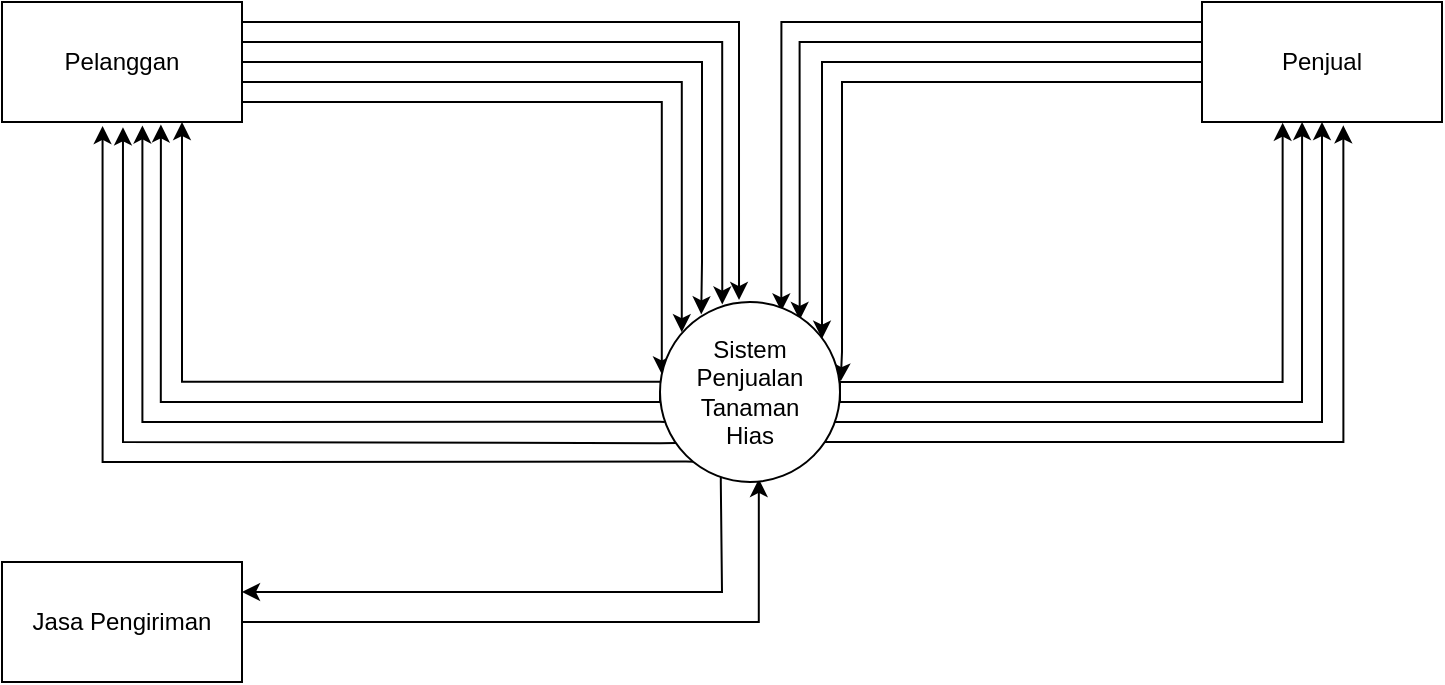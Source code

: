 <mxfile version="27.0.1">
  <diagram name="Page-1" id="YaAHhkxjsvG5TJ8yAYWc">
    <mxGraphModel dx="826" dy="297" grid="1" gridSize="10" guides="1" tooltips="1" connect="1" arrows="1" fold="1" page="1" pageScale="1" pageWidth="827" pageHeight="1169" math="0" shadow="0">
      <root>
        <mxCell id="0" />
        <mxCell id="1" parent="0" />
        <mxCell id="dsll3exdrMXARBM9Wsw4-6" style="edgeStyle=orthogonalEdgeStyle;rounded=0;orthogonalLoop=1;jettySize=auto;html=1;exitX=1;exitY=0.5;exitDx=0;exitDy=0;entryX=0.121;entryY=0.168;entryDx=0;entryDy=0;entryPerimeter=0;" edge="1" parent="1" source="dsll3exdrMXARBM9Wsw4-1" target="dsll3exdrMXARBM9Wsw4-4">
          <mxGeometry relative="1" as="geometry">
            <mxPoint x="380" y="349.857" as="targetPoint" />
            <Array as="points">
              <mxPoint x="160" y="360" />
              <mxPoint x="380" y="360" />
            </Array>
          </mxGeometry>
        </mxCell>
        <mxCell id="dsll3exdrMXARBM9Wsw4-7" style="edgeStyle=orthogonalEdgeStyle;rounded=0;orthogonalLoop=1;jettySize=auto;html=1;exitX=1;exitY=0.5;exitDx=0;exitDy=0;entryX=0.229;entryY=0.069;entryDx=0;entryDy=0;entryPerimeter=0;" edge="1" parent="1" source="dsll3exdrMXARBM9Wsw4-1" target="dsll3exdrMXARBM9Wsw4-4">
          <mxGeometry relative="1" as="geometry">
            <mxPoint x="390" y="350.2" as="targetPoint" />
            <Array as="points">
              <mxPoint x="390" y="350" />
              <mxPoint x="390" y="450" />
              <mxPoint x="390" y="450" />
            </Array>
          </mxGeometry>
        </mxCell>
        <mxCell id="dsll3exdrMXARBM9Wsw4-8" style="edgeStyle=orthogonalEdgeStyle;rounded=0;orthogonalLoop=1;jettySize=auto;html=1;exitX=1;exitY=0.25;exitDx=0;exitDy=0;entryX=0.346;entryY=0.014;entryDx=0;entryDy=0;entryPerimeter=0;" edge="1" parent="1" source="dsll3exdrMXARBM9Wsw4-1" target="dsll3exdrMXARBM9Wsw4-4">
          <mxGeometry relative="1" as="geometry">
            <mxPoint x="400" y="335.111" as="targetPoint" />
            <Array as="points">
              <mxPoint x="160" y="340" />
              <mxPoint x="400" y="340" />
            </Array>
          </mxGeometry>
        </mxCell>
        <mxCell id="dsll3exdrMXARBM9Wsw4-9" style="edgeStyle=orthogonalEdgeStyle;rounded=0;orthogonalLoop=1;jettySize=auto;html=1;exitX=1;exitY=0.75;exitDx=0;exitDy=0;entryX=0.01;entryY=0.402;entryDx=0;entryDy=0;entryPerimeter=0;" edge="1" parent="1" source="dsll3exdrMXARBM9Wsw4-1" target="dsll3exdrMXARBM9Wsw4-4">
          <mxGeometry relative="1" as="geometry">
            <mxPoint x="340" y="470" as="targetPoint" />
            <Array as="points">
              <mxPoint x="160" y="370" />
              <mxPoint x="370" y="370" />
            </Array>
          </mxGeometry>
        </mxCell>
        <mxCell id="dsll3exdrMXARBM9Wsw4-10" style="edgeStyle=orthogonalEdgeStyle;rounded=0;orthogonalLoop=1;jettySize=auto;html=1;exitX=1;exitY=0.25;exitDx=0;exitDy=0;entryX=0.439;entryY=-0.011;entryDx=0;entryDy=0;entryPerimeter=0;" edge="1" parent="1" source="dsll3exdrMXARBM9Wsw4-1" target="dsll3exdrMXARBM9Wsw4-4">
          <mxGeometry relative="1" as="geometry">
            <mxPoint x="410" y="335.111" as="targetPoint" />
            <Array as="points">
              <mxPoint x="160" y="330" />
              <mxPoint x="409" y="330" />
            </Array>
          </mxGeometry>
        </mxCell>
        <mxCell id="dsll3exdrMXARBM9Wsw4-1" value="Pelanggan" style="rounded=0;whiteSpace=wrap;html=1;" vertex="1" parent="1">
          <mxGeometry x="40" y="320" width="120" height="60" as="geometry" />
        </mxCell>
        <mxCell id="dsll3exdrMXARBM9Wsw4-24" style="edgeStyle=orthogonalEdgeStyle;rounded=0;orthogonalLoop=1;jettySize=auto;html=1;exitX=1;exitY=0.5;exitDx=0;exitDy=0;entryX=0.549;entryY=0.983;entryDx=0;entryDy=0;entryPerimeter=0;" edge="1" parent="1" source="dsll3exdrMXARBM9Wsw4-2" target="dsll3exdrMXARBM9Wsw4-4">
          <mxGeometry relative="1" as="geometry">
            <mxPoint x="420" y="629.857" as="targetPoint" />
          </mxGeometry>
        </mxCell>
        <mxCell id="dsll3exdrMXARBM9Wsw4-2" value="Jasa Pengiriman" style="rounded=0;whiteSpace=wrap;html=1;" vertex="1" parent="1">
          <mxGeometry x="40" y="600" width="120" height="60" as="geometry" />
        </mxCell>
        <mxCell id="dsll3exdrMXARBM9Wsw4-16" style="edgeStyle=orthogonalEdgeStyle;rounded=0;orthogonalLoop=1;jettySize=auto;html=1;exitX=0;exitY=0.5;exitDx=0;exitDy=0;entryX=0.776;entryY=0.1;entryDx=0;entryDy=0;entryPerimeter=0;" edge="1" parent="1" source="dsll3exdrMXARBM9Wsw4-3" target="dsll3exdrMXARBM9Wsw4-4">
          <mxGeometry relative="1" as="geometry">
            <mxPoint x="440" y="350.2" as="targetPoint" />
            <Array as="points">
              <mxPoint x="640" y="340" />
              <mxPoint x="439" y="340" />
            </Array>
          </mxGeometry>
        </mxCell>
        <mxCell id="dsll3exdrMXARBM9Wsw4-17" style="edgeStyle=orthogonalEdgeStyle;rounded=0;orthogonalLoop=1;jettySize=auto;html=1;exitX=0;exitY=0.75;exitDx=0;exitDy=0;entryX=0.9;entryY=0.204;entryDx=0;entryDy=0;entryPerimeter=0;" edge="1" parent="1" source="dsll3exdrMXARBM9Wsw4-3" target="dsll3exdrMXARBM9Wsw4-4">
          <mxGeometry relative="1" as="geometry">
            <mxPoint x="450" y="365.111" as="targetPoint" />
            <Array as="points">
              <mxPoint x="640" y="350" />
              <mxPoint x="450" y="350" />
            </Array>
          </mxGeometry>
        </mxCell>
        <mxCell id="dsll3exdrMXARBM9Wsw4-18" style="edgeStyle=orthogonalEdgeStyle;rounded=0;orthogonalLoop=1;jettySize=auto;html=1;exitX=0;exitY=0.75;exitDx=0;exitDy=0;entryX=1.004;entryY=0.44;entryDx=0;entryDy=0;entryPerimeter=0;" edge="1" parent="1" source="dsll3exdrMXARBM9Wsw4-3" target="dsll3exdrMXARBM9Wsw4-4">
          <mxGeometry relative="1" as="geometry">
            <mxPoint x="460" y="365.111" as="targetPoint" />
            <Array as="points">
              <mxPoint x="640" y="360" />
              <mxPoint x="460" y="360" />
              <mxPoint x="460" y="495" />
              <mxPoint x="459" y="495" />
            </Array>
          </mxGeometry>
        </mxCell>
        <mxCell id="dsll3exdrMXARBM9Wsw4-19" style="edgeStyle=orthogonalEdgeStyle;rounded=0;orthogonalLoop=1;jettySize=auto;html=1;exitX=0;exitY=0.25;exitDx=0;exitDy=0;entryX=0.674;entryY=0.052;entryDx=0;entryDy=0;entryPerimeter=0;" edge="1" parent="1" source="dsll3exdrMXARBM9Wsw4-3" target="dsll3exdrMXARBM9Wsw4-4">
          <mxGeometry relative="1" as="geometry">
            <mxPoint x="430" y="335" as="targetPoint" />
            <Array as="points">
              <mxPoint x="640" y="330" />
              <mxPoint x="430" y="330" />
            </Array>
          </mxGeometry>
        </mxCell>
        <mxCell id="dsll3exdrMXARBM9Wsw4-3" value="Penjual" style="rounded=0;whiteSpace=wrap;html=1;" vertex="1" parent="1">
          <mxGeometry x="640" y="320" width="120" height="60" as="geometry" />
        </mxCell>
        <mxCell id="dsll3exdrMXARBM9Wsw4-11" style="edgeStyle=orthogonalEdgeStyle;rounded=0;orthogonalLoop=1;jettySize=auto;html=1;exitX=0.004;exitY=0.443;exitDx=0;exitDy=0;entryX=0.75;entryY=1;entryDx=0;entryDy=0;exitPerimeter=0;" edge="1" parent="1" source="dsll3exdrMXARBM9Wsw4-4" target="dsll3exdrMXARBM9Wsw4-1">
          <mxGeometry relative="1" as="geometry">
            <mxPoint x="130" y="515.111" as="targetPoint" />
            <Array as="points">
              <mxPoint x="130" y="510" />
            </Array>
          </mxGeometry>
        </mxCell>
        <mxCell id="dsll3exdrMXARBM9Wsw4-12" style="edgeStyle=orthogonalEdgeStyle;rounded=0;orthogonalLoop=1;jettySize=auto;html=1;exitX=0;exitY=0.5;exitDx=0;exitDy=0;entryX=0.662;entryY=1.02;entryDx=0;entryDy=0;entryPerimeter=0;" edge="1" parent="1" source="dsll3exdrMXARBM9Wsw4-4" target="dsll3exdrMXARBM9Wsw4-1">
          <mxGeometry relative="1" as="geometry">
            <mxPoint x="120" y="514.904" as="targetPoint" />
            <Array as="points">
              <mxPoint x="369" y="520" />
              <mxPoint x="119" y="520" />
            </Array>
          </mxGeometry>
        </mxCell>
        <mxCell id="dsll3exdrMXARBM9Wsw4-13" style="edgeStyle=orthogonalEdgeStyle;rounded=0;orthogonalLoop=1;jettySize=auto;html=1;exitX=0.027;exitY=0.666;exitDx=0;exitDy=0;entryX=0.585;entryY=1.029;entryDx=0;entryDy=0;entryPerimeter=0;exitPerimeter=0;" edge="1" parent="1" source="dsll3exdrMXARBM9Wsw4-4" target="dsll3exdrMXARBM9Wsw4-1">
          <mxGeometry relative="1" as="geometry">
            <mxPoint x="110" y="514.904" as="targetPoint" />
            <Array as="points">
              <mxPoint x="369" y="530" />
              <mxPoint x="110" y="530" />
            </Array>
          </mxGeometry>
        </mxCell>
        <mxCell id="dsll3exdrMXARBM9Wsw4-14" style="edgeStyle=orthogonalEdgeStyle;rounded=0;orthogonalLoop=1;jettySize=auto;html=1;exitX=0.09;exitY=0.784;exitDx=0;exitDy=0;entryX=0.504;entryY=1.044;entryDx=0;entryDy=0;entryPerimeter=0;exitPerimeter=0;" edge="1" parent="1" source="dsll3exdrMXARBM9Wsw4-4" target="dsll3exdrMXARBM9Wsw4-1">
          <mxGeometry relative="1" as="geometry">
            <mxPoint x="100" y="515" as="targetPoint" />
            <Array as="points">
              <mxPoint x="369" y="541" />
              <mxPoint x="101" y="540" />
            </Array>
          </mxGeometry>
        </mxCell>
        <mxCell id="dsll3exdrMXARBM9Wsw4-15" style="edgeStyle=orthogonalEdgeStyle;rounded=0;orthogonalLoop=1;jettySize=auto;html=1;exitX=0.192;exitY=0.887;exitDx=0;exitDy=0;entryX=0.419;entryY=1.033;entryDx=0;entryDy=0;entryPerimeter=0;exitPerimeter=0;" edge="1" parent="1" source="dsll3exdrMXARBM9Wsw4-4" target="dsll3exdrMXARBM9Wsw4-1">
          <mxGeometry relative="1" as="geometry">
            <mxPoint x="90" y="546.667" as="targetPoint" />
            <Array as="points">
              <mxPoint x="382" y="550" />
              <mxPoint x="90" y="550" />
            </Array>
          </mxGeometry>
        </mxCell>
        <mxCell id="dsll3exdrMXARBM9Wsw4-20" style="edgeStyle=orthogonalEdgeStyle;rounded=0;orthogonalLoop=1;jettySize=auto;html=1;exitX=1;exitY=0.5;exitDx=0;exitDy=0;entryX=0.417;entryY=1;entryDx=0;entryDy=0;entryPerimeter=0;" edge="1" parent="1" source="dsll3exdrMXARBM9Wsw4-4" target="dsll3exdrMXARBM9Wsw4-3">
          <mxGeometry relative="1" as="geometry">
            <mxPoint x="680" y="515" as="targetPoint" />
            <Array as="points">
              <mxPoint x="459" y="520" />
              <mxPoint x="690" y="520" />
            </Array>
          </mxGeometry>
        </mxCell>
        <mxCell id="dsll3exdrMXARBM9Wsw4-21" style="edgeStyle=orthogonalEdgeStyle;rounded=0;orthogonalLoop=1;jettySize=auto;html=1;exitX=1;exitY=1;exitDx=0;exitDy=0;entryX=0.5;entryY=1;entryDx=0;entryDy=0;" edge="1" parent="1" source="dsll3exdrMXARBM9Wsw4-4" target="dsll3exdrMXARBM9Wsw4-3">
          <mxGeometry relative="1" as="geometry">
            <mxPoint x="700" y="546.667" as="targetPoint" />
            <Array as="points">
              <mxPoint x="446" y="530" />
              <mxPoint x="700" y="530" />
            </Array>
          </mxGeometry>
        </mxCell>
        <mxCell id="dsll3exdrMXARBM9Wsw4-22" style="edgeStyle=orthogonalEdgeStyle;rounded=0;orthogonalLoop=1;jettySize=auto;html=1;exitX=1;exitY=1;exitDx=0;exitDy=0;entryX=0.589;entryY=1.028;entryDx=0;entryDy=0;entryPerimeter=0;" edge="1" parent="1" source="dsll3exdrMXARBM9Wsw4-4" target="dsll3exdrMXARBM9Wsw4-3">
          <mxGeometry relative="1" as="geometry">
            <mxPoint x="710" y="546.667" as="targetPoint" />
            <Array as="points">
              <mxPoint x="446" y="540" />
              <mxPoint x="711" y="540" />
            </Array>
          </mxGeometry>
        </mxCell>
        <mxCell id="dsll3exdrMXARBM9Wsw4-23" style="edgeStyle=orthogonalEdgeStyle;rounded=0;orthogonalLoop=1;jettySize=auto;html=1;exitX=1;exitY=0.5;exitDx=0;exitDy=0;entryX=0.336;entryY=1.006;entryDx=0;entryDy=0;entryPerimeter=0;" edge="1" parent="1" source="dsll3exdrMXARBM9Wsw4-4" target="dsll3exdrMXARBM9Wsw4-3">
          <mxGeometry relative="1" as="geometry">
            <mxPoint x="680" y="515" as="targetPoint" />
            <Array as="points">
              <mxPoint x="459" y="510" />
              <mxPoint x="680" y="510" />
            </Array>
          </mxGeometry>
        </mxCell>
        <mxCell id="dsll3exdrMXARBM9Wsw4-25" style="edgeStyle=orthogonalEdgeStyle;rounded=0;orthogonalLoop=1;jettySize=auto;html=1;exitX=0.338;exitY=0.971;exitDx=0;exitDy=0;entryX=1;entryY=0.25;entryDx=0;entryDy=0;exitPerimeter=0;" edge="1" parent="1" source="dsll3exdrMXARBM9Wsw4-4" target="dsll3exdrMXARBM9Wsw4-2">
          <mxGeometry relative="1" as="geometry">
            <mxPoint x="410" y="620" as="targetPoint" />
            <Array as="points">
              <mxPoint x="399" y="560" />
              <mxPoint x="400" y="560" />
              <mxPoint x="400" y="615" />
            </Array>
          </mxGeometry>
        </mxCell>
        <mxCell id="dsll3exdrMXARBM9Wsw4-4" value="Sistem Penjualan Tanaman&lt;div&gt;Hias&lt;/div&gt;" style="ellipse;whiteSpace=wrap;html=1;aspect=fixed;" vertex="1" parent="1">
          <mxGeometry x="369" y="470" width="90" height="90" as="geometry" />
        </mxCell>
      </root>
    </mxGraphModel>
  </diagram>
</mxfile>
